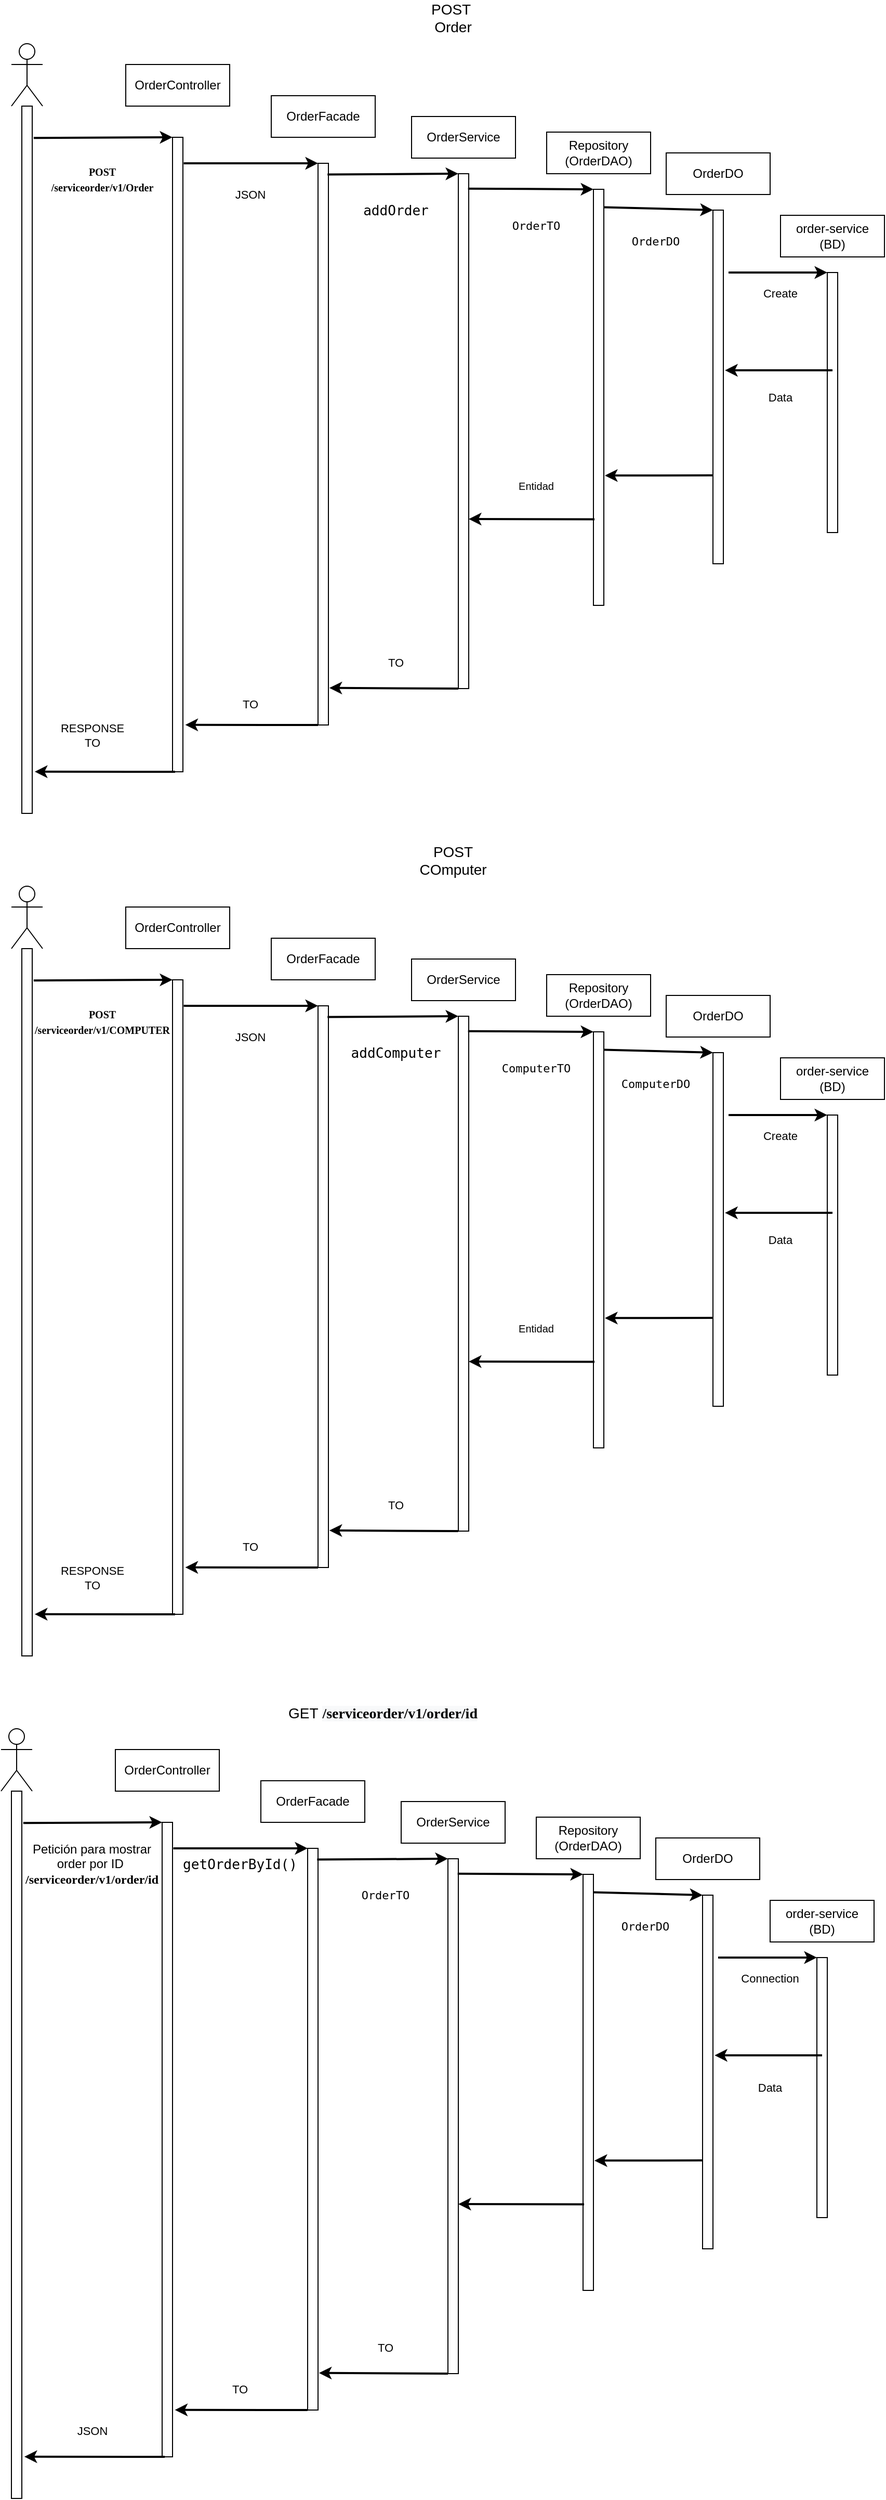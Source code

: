 <mxfile version="20.2.3" type="device"><diagram id="8ZpgHjLMIL7VpY8m7ZB4" name="Página-1"><mxGraphModel dx="1354" dy="3200" grid="1" gridSize="10" guides="1" tooltips="1" connect="1" arrows="1" fold="1" page="1" pageScale="1" pageWidth="827" pageHeight="1169" math="0" shadow="0"><root><mxCell id="0"/><mxCell id="1" parent="0"/><mxCell id="EOlmgWYo8iE0dr4lw4zl-1" value="" style="shape=umlActor;verticalLabelPosition=bottom;verticalAlign=top;html=1;outlineConnect=0;" parent="1" vertex="1"><mxGeometry y="100" width="30" height="60" as="geometry"/></mxCell><mxCell id="EOlmgWYo8iE0dr4lw4zl-4" value="" style="rounded=0;whiteSpace=wrap;html=1;" parent="1" vertex="1"><mxGeometry x="10" y="160" width="10" height="680" as="geometry"/></mxCell><mxCell id="EOlmgWYo8iE0dr4lw4zl-5" value="OrderFacade" style="rounded=0;whiteSpace=wrap;html=1;" parent="1" vertex="1"><mxGeometry x="250" y="150" width="100" height="40" as="geometry"/></mxCell><mxCell id="EOlmgWYo8iE0dr4lw4zl-7" value="OrderController" style="rounded=0;whiteSpace=wrap;html=1;" parent="1" vertex="1"><mxGeometry x="110" y="120" width="100" height="40" as="geometry"/></mxCell><mxCell id="EOlmgWYo8iE0dr4lw4zl-8" value="OrderService" style="rounded=0;whiteSpace=wrap;html=1;" parent="1" vertex="1"><mxGeometry x="385" y="170" width="100" height="40" as="geometry"/></mxCell><mxCell id="EOlmgWYo8iE0dr4lw4zl-9" value="Repository&lt;br&gt;(OrderDAO)" style="rounded=0;whiteSpace=wrap;html=1;" parent="1" vertex="1"><mxGeometry x="515" y="185" width="100" height="40" as="geometry"/></mxCell><mxCell id="EOlmgWYo8iE0dr4lw4zl-10" value="" style="rounded=0;whiteSpace=wrap;html=1;" parent="1" vertex="1"><mxGeometry x="155" y="190" width="10" height="610" as="geometry"/></mxCell><mxCell id="EOlmgWYo8iE0dr4lw4zl-11" value="" style="endArrow=classic;html=1;rounded=0;strokeWidth=2;exitX=1.139;exitY=0.045;exitDx=0;exitDy=0;exitPerimeter=0;entryX=0;entryY=0;entryDx=0;entryDy=0;" parent="1" source="EOlmgWYo8iE0dr4lw4zl-4" target="EOlmgWYo8iE0dr4lw4zl-10" edge="1"><mxGeometry width="50" height="50" relative="1" as="geometry"><mxPoint x="70" y="190" as="sourcePoint"/><mxPoint x="120" y="190" as="targetPoint"/></mxGeometry></mxCell><mxCell id="EOlmgWYo8iE0dr4lw4zl-12" value="Petición para mostrar order por ID&amp;nbsp;&lt;br&gt;&lt;font style=&quot;font-size: 12px;&quot;&gt;&lt;span style=&quot;font-family: &amp;quot;Calibri Light&amp;quot;; font-weight: bold;&quot;&gt;/&lt;/span&gt;&lt;span style=&quot;font-family: &amp;quot;Calibri Light&amp;quot;; font-weight: bold;&quot;&gt;serviceorder&lt;/span&gt;&lt;span style=&quot;font-family: &amp;quot;Calibri Light&amp;quot;; font-weight: bold;&quot;&gt;/v1/order/id&lt;/span&gt;&lt;/font&gt;" style="text;html=1;strokeColor=none;fillColor=none;align=center;verticalAlign=middle;whiteSpace=wrap;rounded=0;" parent="1" vertex="1"><mxGeometry x="25" y="200" width="125" height="60" as="geometry"/></mxCell><mxCell id="EOlmgWYo8iE0dr4lw4zl-14" value="" style="rounded=0;whiteSpace=wrap;html=1;" parent="1" vertex="1"><mxGeometry x="295" y="215" width="10" height="540" as="geometry"/></mxCell><mxCell id="2KI3qimDx-WXT9lfmWSO-1" value="" style="rounded=0;whiteSpace=wrap;html=1;" parent="1" vertex="1"><mxGeometry x="430" y="225" width="10" height="495" as="geometry"/></mxCell><mxCell id="2KI3qimDx-WXT9lfmWSO-2" value="" style="endArrow=classic;html=1;rounded=0;strokeWidth=2;entryX=0;entryY=0;entryDx=0;entryDy=0;exitX=1.08;exitY=0.041;exitDx=0;exitDy=0;exitPerimeter=0;" parent="1" source="EOlmgWYo8iE0dr4lw4zl-10" target="EOlmgWYo8iE0dr4lw4zl-14" edge="1"><mxGeometry width="50" height="50" relative="1" as="geometry"><mxPoint x="200" y="200" as="sourcePoint"/><mxPoint x="250" y="220" as="targetPoint"/></mxGeometry></mxCell><mxCell id="2KI3qimDx-WXT9lfmWSO-3" value="&lt;pre style=&quot;font-family: &amp;quot;JetBrains Mono&amp;quot;, monospace; font-size: 9.8pt;&quot;&gt;&lt;span style=&quot;background-color: rgb(255, 255, 255);&quot;&gt;getOrderById()&lt;/span&gt;&lt;/pre&gt;" style="text;html=1;strokeColor=none;fillColor=none;align=center;verticalAlign=middle;whiteSpace=wrap;rounded=0;" parent="1" vertex="1"><mxGeometry x="200" y="215" width="60" height="30" as="geometry"/></mxCell><mxCell id="2KI3qimDx-WXT9lfmWSO-4" value="&lt;pre style=&quot;font-family: &amp;quot;JetBrains Mono&amp;quot;, monospace;&quot;&gt;&lt;pre style=&quot;font-family: &amp;quot;JetBrains Mono&amp;quot;, monospace;&quot;&gt;&lt;span style=&quot;background-color: rgb(255, 255, 255);&quot;&gt;&lt;font style=&quot;font-size: 11px;&quot;&gt;OrderTO&lt;/font&gt;&lt;/span&gt;&lt;/pre&gt;&lt;/pre&gt;" style="text;html=1;strokeColor=none;fillColor=none;align=center;verticalAlign=middle;whiteSpace=wrap;rounded=0;" parent="1" vertex="1"><mxGeometry x="340" y="245" width="60" height="30" as="geometry"/></mxCell><mxCell id="2KI3qimDx-WXT9lfmWSO-5" value="" style="endArrow=classic;html=1;rounded=0;strokeWidth=2;entryX=0;entryY=0;entryDx=0;entryDy=0;exitX=0.914;exitY=0.02;exitDx=0;exitDy=0;exitPerimeter=0;" parent="1" source="EOlmgWYo8iE0dr4lw4zl-14" target="2KI3qimDx-WXT9lfmWSO-1" edge="1"><mxGeometry width="50" height="50" relative="1" as="geometry"><mxPoint x="390" y="190" as="sourcePoint"/><mxPoint x="410" y="180" as="targetPoint"/></mxGeometry></mxCell><mxCell id="2KI3qimDx-WXT9lfmWSO-6" value="" style="rounded=0;whiteSpace=wrap;html=1;" parent="1" vertex="1"><mxGeometry x="560" y="240" width="10" height="400" as="geometry"/></mxCell><mxCell id="2KI3qimDx-WXT9lfmWSO-7" value="" style="endArrow=classic;html=1;rounded=0;strokeWidth=2;exitX=0.933;exitY=0.029;exitDx=0;exitDy=0;exitPerimeter=0;entryX=0;entryY=0;entryDx=0;entryDy=0;" parent="1" source="2KI3qimDx-WXT9lfmWSO-1" target="2KI3qimDx-WXT9lfmWSO-6" edge="1"><mxGeometry width="50" height="50" relative="1" as="geometry"><mxPoint x="460.0" y="210.0" as="sourcePoint"/><mxPoint x="560" y="220" as="targetPoint"/></mxGeometry></mxCell><mxCell id="2KI3qimDx-WXT9lfmWSO-8" value="&lt;pre style=&quot;font-family: &amp;quot;JetBrains Mono&amp;quot;, monospace;&quot;&gt;&lt;pre style=&quot;font-family: &amp;quot;JetBrains Mono&amp;quot;, monospace;&quot;&gt;&lt;span style=&quot;background-color: rgb(255, 255, 255);&quot;&gt;&lt;font style=&quot;font-size: 11px;&quot;&gt;OrderDO&lt;/font&gt;&lt;/span&gt;&lt;/pre&gt;&lt;/pre&gt;" style="text;html=1;strokeColor=none;fillColor=none;align=center;verticalAlign=middle;whiteSpace=wrap;rounded=0;" parent="1" vertex="1"><mxGeometry x="590" y="275" width="60" height="30" as="geometry"/></mxCell><mxCell id="2KI3qimDx-WXT9lfmWSO-9" value="OrderDO" style="rounded=0;whiteSpace=wrap;html=1;" parent="1" vertex="1"><mxGeometry x="630" y="205" width="100" height="40" as="geometry"/></mxCell><mxCell id="2KI3qimDx-WXT9lfmWSO-10" value="" style="rounded=0;whiteSpace=wrap;html=1;" parent="1" vertex="1"><mxGeometry x="675" y="260" width="10" height="340" as="geometry"/></mxCell><mxCell id="2KI3qimDx-WXT9lfmWSO-11" value="" style="endArrow=classic;html=1;rounded=0;strokeWidth=2;exitX=1.02;exitY=0.043;exitDx=0;exitDy=0;exitPerimeter=0;entryX=0;entryY=0;entryDx=0;entryDy=0;" parent="1" source="2KI3qimDx-WXT9lfmWSO-6" target="2KI3qimDx-WXT9lfmWSO-10" edge="1"><mxGeometry width="50" height="50" relative="1" as="geometry"><mxPoint x="570.0" y="240.0" as="sourcePoint"/><mxPoint x="670" y="239" as="targetPoint"/></mxGeometry></mxCell><mxCell id="2KI3qimDx-WXT9lfmWSO-14" value="order-service&lt;br&gt;(BD)" style="rounded=0;whiteSpace=wrap;html=1;" parent="1" vertex="1"><mxGeometry x="740" y="265" width="100" height="40" as="geometry"/></mxCell><mxCell id="2KI3qimDx-WXT9lfmWSO-15" value="" style="rounded=0;whiteSpace=wrap;html=1;" parent="1" vertex="1"><mxGeometry x="785" y="320" width="10" height="250" as="geometry"/></mxCell><mxCell id="2KI3qimDx-WXT9lfmWSO-16" value="" style="endArrow=classic;html=1;rounded=0;strokeWidth=2;entryX=0;entryY=0;entryDx=0;entryDy=0;" parent="1" target="2KI3qimDx-WXT9lfmWSO-15" edge="1"><mxGeometry width="50" height="50" relative="1" as="geometry"><mxPoint x="690" y="320" as="sourcePoint"/><mxPoint x="889.8" y="330.65" as="targetPoint"/></mxGeometry></mxCell><mxCell id="2KI3qimDx-WXT9lfmWSO-17" value="Connection" style="text;html=1;strokeColor=none;fillColor=none;align=center;verticalAlign=middle;whiteSpace=wrap;rounded=0;labelBackgroundColor=#FFFFFF;fontSize=11;fontColor=#000000;" parent="1" vertex="1"><mxGeometry x="710" y="330" width="60" height="20" as="geometry"/></mxCell><mxCell id="2KI3qimDx-WXT9lfmWSO-19" value="" style="endArrow=classic;html=1;rounded=0;strokeWidth=2;entryX=1.159;entryY=0.453;entryDx=0;entryDy=0;entryPerimeter=0;" parent="1" target="2KI3qimDx-WXT9lfmWSO-10" edge="1"><mxGeometry width="50" height="50" relative="1" as="geometry"><mxPoint x="790" y="414" as="sourcePoint"/><mxPoint x="730" y="400" as="targetPoint"/></mxGeometry></mxCell><mxCell id="2KI3qimDx-WXT9lfmWSO-20" value="Data" style="text;html=1;strokeColor=none;fillColor=none;align=center;verticalAlign=middle;whiteSpace=wrap;rounded=0;labelBackgroundColor=#FFFFFF;fontSize=11;fontColor=#000000;" parent="1" vertex="1"><mxGeometry x="710" y="430" width="60" height="30" as="geometry"/></mxCell><mxCell id="2KI3qimDx-WXT9lfmWSO-21" value="" style="endArrow=classic;html=1;rounded=0;strokeWidth=2;exitX=0.25;exitY=1;exitDx=0;exitDy=0;entryX=1.245;entryY=0.941;entryDx=0;entryDy=0;entryPerimeter=0;" parent="1" source="EOlmgWYo8iE0dr4lw4zl-10" target="EOlmgWYo8iE0dr4lw4zl-4" edge="1"><mxGeometry width="50" height="50" relative="1" as="geometry"><mxPoint x="136.92" y="771.04" as="sourcePoint"/><mxPoint x="38.09" y="770" as="targetPoint"/></mxGeometry></mxCell><mxCell id="2KI3qimDx-WXT9lfmWSO-22" value="JSON" style="text;html=1;strokeColor=none;fillColor=none;align=center;verticalAlign=middle;whiteSpace=wrap;rounded=0;labelBackgroundColor=#FFFFFF;fontSize=11;fontColor=#000000;" parent="1" vertex="1"><mxGeometry x="57.5" y="760" width="60" height="30" as="geometry"/></mxCell><mxCell id="2KI3qimDx-WXT9lfmWSO-23" value="" style="endArrow=classic;html=1;rounded=0;strokeWidth=2;exitX=0;exitY=1;exitDx=0;exitDy=0;entryX=1.228;entryY=0.926;entryDx=0;entryDy=0;entryPerimeter=0;" parent="1" source="EOlmgWYo8iE0dr4lw4zl-14" target="EOlmgWYo8iE0dr4lw4zl-10" edge="1"><mxGeometry width="50" height="50" relative="1" as="geometry"><mxPoint x="285.05" y="730.12" as="sourcePoint"/><mxPoint x="280" y="790" as="targetPoint"/></mxGeometry></mxCell><mxCell id="2KI3qimDx-WXT9lfmWSO-24" value="TO" style="text;html=1;strokeColor=none;fillColor=none;align=center;verticalAlign=middle;whiteSpace=wrap;rounded=0;labelBackgroundColor=#FFFFFF;fontSize=11;fontColor=#000000;" parent="1" vertex="1"><mxGeometry x="200" y="720" width="60" height="30" as="geometry"/></mxCell><mxCell id="2KI3qimDx-WXT9lfmWSO-25" value="" style="endArrow=classic;html=1;rounded=0;strokeWidth=2;exitX=0;exitY=1;exitDx=0;exitDy=0;entryX=1.09;entryY=0.934;entryDx=0;entryDy=0;entryPerimeter=0;" parent="1" source="2KI3qimDx-WXT9lfmWSO-1" target="EOlmgWYo8iE0dr4lw4zl-14" edge="1"><mxGeometry width="50" height="50" relative="1" as="geometry"><mxPoint x="457.72" y="730.14" as="sourcePoint"/><mxPoint x="330.0" y="730.0" as="targetPoint"/></mxGeometry></mxCell><mxCell id="2KI3qimDx-WXT9lfmWSO-26" value="TO" style="text;html=1;strokeColor=none;fillColor=none;align=center;verticalAlign=middle;whiteSpace=wrap;rounded=0;labelBackgroundColor=#FFFFFF;fontSize=11;fontColor=#000000;" parent="1" vertex="1"><mxGeometry x="340" y="680" width="60" height="30" as="geometry"/></mxCell><mxCell id="2KI3qimDx-WXT9lfmWSO-27" value="" style="endArrow=classic;html=1;rounded=0;strokeWidth=2;entryX=1.1;entryY=0.688;entryDx=0;entryDy=0;entryPerimeter=0;exitX=0;exitY=0.75;exitDx=0;exitDy=0;" parent="1" source="2KI3qimDx-WXT9lfmWSO-10" target="2KI3qimDx-WXT9lfmWSO-6" edge="1"><mxGeometry width="50" height="50" relative="1" as="geometry"><mxPoint x="643.41" y="429" as="sourcePoint"/><mxPoint x="540.0" y="429.02" as="targetPoint"/></mxGeometry></mxCell><mxCell id="2KI3qimDx-WXT9lfmWSO-28" value="" style="endArrow=classic;html=1;rounded=0;strokeWidth=2;exitX=0.1;exitY=0.793;exitDx=0;exitDy=0;exitPerimeter=0;" parent="1" source="2KI3qimDx-WXT9lfmWSO-6" edge="1"><mxGeometry width="50" height="50" relative="1" as="geometry"><mxPoint x="544" y="560" as="sourcePoint"/><mxPoint x="440" y="557" as="targetPoint"/></mxGeometry></mxCell><mxCell id="2KI3qimDx-WXT9lfmWSO-29" value="" style="shape=umlActor;verticalLabelPosition=bottom;verticalAlign=top;html=1;outlineConnect=0;" parent="1" vertex="1"><mxGeometry x="10" y="-710" width="30" height="60" as="geometry"/></mxCell><mxCell id="2KI3qimDx-WXT9lfmWSO-30" value="" style="rounded=0;whiteSpace=wrap;html=1;" parent="1" vertex="1"><mxGeometry x="20" y="-650" width="10" height="680" as="geometry"/></mxCell><mxCell id="2KI3qimDx-WXT9lfmWSO-31" value="OrderFacade" style="rounded=0;whiteSpace=wrap;html=1;" parent="1" vertex="1"><mxGeometry x="260" y="-660" width="100" height="40" as="geometry"/></mxCell><mxCell id="2KI3qimDx-WXT9lfmWSO-32" value="OrderController" style="rounded=0;whiteSpace=wrap;html=1;" parent="1" vertex="1"><mxGeometry x="120" y="-690" width="100" height="40" as="geometry"/></mxCell><mxCell id="2KI3qimDx-WXT9lfmWSO-33" value="OrderService" style="rounded=0;whiteSpace=wrap;html=1;" parent="1" vertex="1"><mxGeometry x="395" y="-640" width="100" height="40" as="geometry"/></mxCell><mxCell id="2KI3qimDx-WXT9lfmWSO-34" value="Repository&lt;br&gt;(OrderDAO)" style="rounded=0;whiteSpace=wrap;html=1;" parent="1" vertex="1"><mxGeometry x="525" y="-625" width="100" height="40" as="geometry"/></mxCell><mxCell id="2KI3qimDx-WXT9lfmWSO-35" value="" style="rounded=0;whiteSpace=wrap;html=1;" parent="1" vertex="1"><mxGeometry x="165" y="-620" width="10" height="610" as="geometry"/></mxCell><mxCell id="2KI3qimDx-WXT9lfmWSO-36" value="" style="endArrow=classic;html=1;rounded=0;strokeWidth=2;exitX=1.139;exitY=0.045;exitDx=0;exitDy=0;exitPerimeter=0;entryX=0;entryY=0;entryDx=0;entryDy=0;" parent="1" source="2KI3qimDx-WXT9lfmWSO-30" target="2KI3qimDx-WXT9lfmWSO-35" edge="1"><mxGeometry width="50" height="50" relative="1" as="geometry"><mxPoint x="80" y="-620" as="sourcePoint"/><mxPoint x="130" y="-620" as="targetPoint"/></mxGeometry></mxCell><mxCell id="2KI3qimDx-WXT9lfmWSO-37" value="&lt;font style=&quot;font-size: 10px;&quot;&gt;&lt;font style=&quot;font-size: 10px;&quot; face=&quot;Calibri Light&quot;&gt;&lt;b&gt;POST /&lt;/b&gt;&lt;/font&gt;&lt;span style=&quot;font-family: &amp;quot;Calibri Light&amp;quot;; font-weight: bold;&quot;&gt;serviceorder&lt;/span&gt;&lt;span style=&quot;font-family: &amp;quot;Calibri Light&amp;quot;; font-weight: bold;&quot;&gt;/v1/COMPUTER&lt;/span&gt;&lt;/font&gt;" style="text;html=1;strokeColor=none;fillColor=none;align=center;verticalAlign=middle;whiteSpace=wrap;rounded=0;" parent="1" vertex="1"><mxGeometry x="35" y="-610" width="125" height="60" as="geometry"/></mxCell><mxCell id="2KI3qimDx-WXT9lfmWSO-38" value="" style="rounded=0;whiteSpace=wrap;html=1;" parent="1" vertex="1"><mxGeometry x="305" y="-595" width="10" height="540" as="geometry"/></mxCell><mxCell id="2KI3qimDx-WXT9lfmWSO-39" value="" style="rounded=0;whiteSpace=wrap;html=1;" parent="1" vertex="1"><mxGeometry x="440" y="-585" width="10" height="495" as="geometry"/></mxCell><mxCell id="2KI3qimDx-WXT9lfmWSO-40" value="" style="endArrow=classic;html=1;rounded=0;strokeWidth=2;entryX=0;entryY=0;entryDx=0;entryDy=0;exitX=1.08;exitY=0.041;exitDx=0;exitDy=0;exitPerimeter=0;" parent="1" source="2KI3qimDx-WXT9lfmWSO-35" target="2KI3qimDx-WXT9lfmWSO-38" edge="1"><mxGeometry width="50" height="50" relative="1" as="geometry"><mxPoint x="210" y="-610" as="sourcePoint"/><mxPoint x="260" y="-590" as="targetPoint"/></mxGeometry></mxCell><mxCell id="2KI3qimDx-WXT9lfmWSO-41" value="&lt;pre style=&quot;font-family: &amp;quot;JetBrains Mono&amp;quot;, monospace; font-size: 9.8pt;&quot;&gt;&lt;span style=&quot;background-color: rgb(255, 255, 255);&quot;&gt;addComputer&lt;/span&gt;&lt;/pre&gt;" style="text;html=1;strokeColor=none;fillColor=none;align=center;verticalAlign=middle;whiteSpace=wrap;rounded=0;" parent="1" vertex="1"><mxGeometry x="350" y="-565" width="60" height="30" as="geometry"/></mxCell><mxCell id="2KI3qimDx-WXT9lfmWSO-42" value="&lt;pre style=&quot;font-family: &amp;quot;JetBrains Mono&amp;quot;, monospace;&quot;&gt;&lt;pre style=&quot;font-family: &amp;quot;JetBrains Mono&amp;quot;, monospace;&quot;&gt;&lt;span style=&quot;background-color: rgb(255, 255, 255);&quot;&gt;&lt;font style=&quot;font-size: 11px;&quot;&gt;ComputerTO&lt;/font&gt;&lt;/span&gt;&lt;/pre&gt;&lt;/pre&gt;" style="text;html=1;strokeColor=none;fillColor=none;align=center;verticalAlign=middle;whiteSpace=wrap;rounded=0;" parent="1" vertex="1"><mxGeometry x="485" y="-550" width="60" height="30" as="geometry"/></mxCell><mxCell id="2KI3qimDx-WXT9lfmWSO-43" value="" style="endArrow=classic;html=1;rounded=0;strokeWidth=2;entryX=0;entryY=0;entryDx=0;entryDy=0;exitX=0.914;exitY=0.02;exitDx=0;exitDy=0;exitPerimeter=0;" parent="1" source="2KI3qimDx-WXT9lfmWSO-38" target="2KI3qimDx-WXT9lfmWSO-39" edge="1"><mxGeometry width="50" height="50" relative="1" as="geometry"><mxPoint x="400" y="-620" as="sourcePoint"/><mxPoint x="420" y="-630" as="targetPoint"/></mxGeometry></mxCell><mxCell id="2KI3qimDx-WXT9lfmWSO-44" value="" style="rounded=0;whiteSpace=wrap;html=1;" parent="1" vertex="1"><mxGeometry x="570" y="-570" width="10" height="400" as="geometry"/></mxCell><mxCell id="2KI3qimDx-WXT9lfmWSO-45" value="" style="endArrow=classic;html=1;rounded=0;strokeWidth=2;exitX=0.933;exitY=0.029;exitDx=0;exitDy=0;exitPerimeter=0;entryX=0;entryY=0;entryDx=0;entryDy=0;" parent="1" source="2KI3qimDx-WXT9lfmWSO-39" target="2KI3qimDx-WXT9lfmWSO-44" edge="1"><mxGeometry width="50" height="50" relative="1" as="geometry"><mxPoint x="470.0" y="-600" as="sourcePoint"/><mxPoint x="570" y="-590" as="targetPoint"/></mxGeometry></mxCell><mxCell id="2KI3qimDx-WXT9lfmWSO-46" value="&lt;pre style=&quot;font-family: &amp;quot;JetBrains Mono&amp;quot;, monospace;&quot;&gt;&lt;pre style=&quot;font-family: &amp;quot;JetBrains Mono&amp;quot;, monospace;&quot;&gt;&lt;span style=&quot;background-color: rgb(255, 255, 255);&quot;&gt;&lt;font style=&quot;font-size: 11px;&quot;&gt;ComputerDO&lt;/font&gt;&lt;/span&gt;&lt;/pre&gt;&lt;/pre&gt;" style="text;html=1;strokeColor=none;fillColor=none;align=center;verticalAlign=middle;whiteSpace=wrap;rounded=0;" parent="1" vertex="1"><mxGeometry x="600" y="-535" width="60" height="30" as="geometry"/></mxCell><mxCell id="2KI3qimDx-WXT9lfmWSO-47" value="OrderDO" style="rounded=0;whiteSpace=wrap;html=1;" parent="1" vertex="1"><mxGeometry x="640" y="-605" width="100" height="40" as="geometry"/></mxCell><mxCell id="2KI3qimDx-WXT9lfmWSO-48" value="" style="rounded=0;whiteSpace=wrap;html=1;" parent="1" vertex="1"><mxGeometry x="685" y="-550" width="10" height="340" as="geometry"/></mxCell><mxCell id="2KI3qimDx-WXT9lfmWSO-49" value="" style="endArrow=classic;html=1;rounded=0;strokeWidth=2;exitX=1.02;exitY=0.043;exitDx=0;exitDy=0;exitPerimeter=0;entryX=0;entryY=0;entryDx=0;entryDy=0;" parent="1" source="2KI3qimDx-WXT9lfmWSO-44" target="2KI3qimDx-WXT9lfmWSO-48" edge="1"><mxGeometry width="50" height="50" relative="1" as="geometry"><mxPoint x="580.0" y="-570" as="sourcePoint"/><mxPoint x="680" y="-571" as="targetPoint"/></mxGeometry></mxCell><mxCell id="2KI3qimDx-WXT9lfmWSO-50" value="order-service&lt;br&gt;(BD)" style="rounded=0;whiteSpace=wrap;html=1;" parent="1" vertex="1"><mxGeometry x="750" y="-545" width="100" height="40" as="geometry"/></mxCell><mxCell id="2KI3qimDx-WXT9lfmWSO-51" value="" style="rounded=0;whiteSpace=wrap;html=1;" parent="1" vertex="1"><mxGeometry x="795" y="-490" width="10" height="250" as="geometry"/></mxCell><mxCell id="2KI3qimDx-WXT9lfmWSO-52" value="" style="endArrow=classic;html=1;rounded=0;strokeWidth=2;entryX=0;entryY=0;entryDx=0;entryDy=0;" parent="1" target="2KI3qimDx-WXT9lfmWSO-51" edge="1"><mxGeometry width="50" height="50" relative="1" as="geometry"><mxPoint x="700" y="-490" as="sourcePoint"/><mxPoint x="899.8" y="-479.35" as="targetPoint"/></mxGeometry></mxCell><mxCell id="2KI3qimDx-WXT9lfmWSO-53" value="Create" style="text;html=1;strokeColor=none;fillColor=none;align=center;verticalAlign=middle;whiteSpace=wrap;rounded=0;labelBackgroundColor=#FFFFFF;fontSize=11;fontColor=#000000;" parent="1" vertex="1"><mxGeometry x="720" y="-480" width="60" height="20" as="geometry"/></mxCell><mxCell id="2KI3qimDx-WXT9lfmWSO-54" value="" style="endArrow=classic;html=1;rounded=0;strokeWidth=2;entryX=1.159;entryY=0.453;entryDx=0;entryDy=0;entryPerimeter=0;" parent="1" target="2KI3qimDx-WXT9lfmWSO-48" edge="1"><mxGeometry width="50" height="50" relative="1" as="geometry"><mxPoint x="800" y="-396" as="sourcePoint"/><mxPoint x="740" y="-410" as="targetPoint"/></mxGeometry></mxCell><mxCell id="2KI3qimDx-WXT9lfmWSO-55" value="Data" style="text;html=1;strokeColor=none;fillColor=none;align=center;verticalAlign=middle;whiteSpace=wrap;rounded=0;labelBackgroundColor=#FFFFFF;fontSize=11;fontColor=#000000;" parent="1" vertex="1"><mxGeometry x="720" y="-385" width="60" height="30" as="geometry"/></mxCell><mxCell id="2KI3qimDx-WXT9lfmWSO-56" value="" style="endArrow=classic;html=1;rounded=0;strokeWidth=2;exitX=0.25;exitY=1;exitDx=0;exitDy=0;entryX=1.245;entryY=0.941;entryDx=0;entryDy=0;entryPerimeter=0;" parent="1" source="2KI3qimDx-WXT9lfmWSO-35" target="2KI3qimDx-WXT9lfmWSO-30" edge="1"><mxGeometry width="50" height="50" relative="1" as="geometry"><mxPoint x="146.92" y="-38.96" as="sourcePoint"/><mxPoint x="48.09" y="-40" as="targetPoint"/></mxGeometry></mxCell><mxCell id="2KI3qimDx-WXT9lfmWSO-57" value="JSON" style="text;html=1;strokeColor=none;fillColor=none;align=center;verticalAlign=middle;whiteSpace=wrap;rounded=0;labelBackgroundColor=#FFFFFF;fontSize=11;fontColor=#000000;" parent="1" vertex="1"><mxGeometry x="210" y="-580" width="60" height="30" as="geometry"/></mxCell><mxCell id="2KI3qimDx-WXT9lfmWSO-58" value="" style="endArrow=classic;html=1;rounded=0;strokeWidth=2;exitX=0;exitY=1;exitDx=0;exitDy=0;entryX=1.228;entryY=0.926;entryDx=0;entryDy=0;entryPerimeter=0;" parent="1" source="2KI3qimDx-WXT9lfmWSO-38" target="2KI3qimDx-WXT9lfmWSO-35" edge="1"><mxGeometry width="50" height="50" relative="1" as="geometry"><mxPoint x="295.05" y="-79.88" as="sourcePoint"/><mxPoint x="290" y="-20" as="targetPoint"/></mxGeometry></mxCell><mxCell id="2KI3qimDx-WXT9lfmWSO-59" value="TO" style="text;html=1;strokeColor=none;fillColor=none;align=center;verticalAlign=middle;whiteSpace=wrap;rounded=0;labelBackgroundColor=#FFFFFF;fontSize=11;fontColor=#000000;" parent="1" vertex="1"><mxGeometry x="210" y="-90" width="60" height="30" as="geometry"/></mxCell><mxCell id="2KI3qimDx-WXT9lfmWSO-60" value="" style="endArrow=classic;html=1;rounded=0;strokeWidth=2;exitX=0;exitY=1;exitDx=0;exitDy=0;entryX=1.09;entryY=0.934;entryDx=0;entryDy=0;entryPerimeter=0;" parent="1" source="2KI3qimDx-WXT9lfmWSO-39" target="2KI3qimDx-WXT9lfmWSO-38" edge="1"><mxGeometry width="50" height="50" relative="1" as="geometry"><mxPoint x="467.72" y="-79.86" as="sourcePoint"/><mxPoint x="340.0" y="-80.0" as="targetPoint"/></mxGeometry></mxCell><mxCell id="2KI3qimDx-WXT9lfmWSO-61" value="TO" style="text;html=1;strokeColor=none;fillColor=none;align=center;verticalAlign=middle;whiteSpace=wrap;rounded=0;labelBackgroundColor=#FFFFFF;fontSize=11;fontColor=#000000;" parent="1" vertex="1"><mxGeometry x="350" y="-130" width="60" height="30" as="geometry"/></mxCell><mxCell id="2KI3qimDx-WXT9lfmWSO-62" value="" style="endArrow=classic;html=1;rounded=0;strokeWidth=2;entryX=1.1;entryY=0.688;entryDx=0;entryDy=0;entryPerimeter=0;exitX=0;exitY=0.75;exitDx=0;exitDy=0;" parent="1" source="2KI3qimDx-WXT9lfmWSO-48" target="2KI3qimDx-WXT9lfmWSO-44" edge="1"><mxGeometry width="50" height="50" relative="1" as="geometry"><mxPoint x="653.41" y="-381" as="sourcePoint"/><mxPoint x="550.0" y="-380.98" as="targetPoint"/></mxGeometry></mxCell><mxCell id="2KI3qimDx-WXT9lfmWSO-63" value="" style="endArrow=classic;html=1;rounded=0;strokeWidth=2;exitX=0.1;exitY=0.793;exitDx=0;exitDy=0;exitPerimeter=0;" parent="1" source="2KI3qimDx-WXT9lfmWSO-44" edge="1"><mxGeometry width="50" height="50" relative="1" as="geometry"><mxPoint x="554" y="-250" as="sourcePoint"/><mxPoint x="450" y="-253" as="targetPoint"/></mxGeometry></mxCell><mxCell id="2KI3qimDx-WXT9lfmWSO-64" value="&lt;font style=&quot;font-size: 14px;&quot;&gt;GET&amp;nbsp;&lt;span style=&quot;background-color: rgb(248, 249, 250); font-family: &amp;quot;Calibri Light&amp;quot;; font-weight: bold;&quot;&gt;/&lt;/span&gt;&lt;span style=&quot;background-color: rgb(248, 249, 250); font-family: &amp;quot;Calibri Light&amp;quot;; font-weight: bold;&quot;&gt;serviceorder&lt;/span&gt;&lt;span style=&quot;background-color: rgb(248, 249, 250); font-family: &amp;quot;Calibri Light&amp;quot;; font-weight: bold;&quot;&gt;/v1/order/id&lt;/span&gt;&lt;/font&gt;" style="text;html=1;strokeColor=none;fillColor=none;align=center;verticalAlign=middle;whiteSpace=wrap;rounded=0;labelBackgroundColor=#FFFFFF;fontSize=11;fontColor=#000000;" parent="1" vertex="1"><mxGeometry x="295" y="70" width="145" height="30" as="geometry"/></mxCell><mxCell id="2KI3qimDx-WXT9lfmWSO-65" value="POST COmputer" style="text;html=1;strokeColor=none;fillColor=none;align=center;verticalAlign=middle;whiteSpace=wrap;rounded=0;labelBackgroundColor=#FFFFFF;fontSize=14;fontColor=#000000;" parent="1" vertex="1"><mxGeometry x="405" y="-750" width="60" height="30" as="geometry"/></mxCell><mxCell id="2KI3qimDx-WXT9lfmWSO-68" value="RESPONSE TO" style="text;html=1;strokeColor=none;fillColor=none;align=center;verticalAlign=middle;whiteSpace=wrap;rounded=0;labelBackgroundColor=#FFFFFF;fontSize=11;fontColor=#000000;" parent="1" vertex="1"><mxGeometry x="57.5" y="-60" width="60" height="30" as="geometry"/></mxCell><mxCell id="2KI3qimDx-WXT9lfmWSO-69" value="Entidad" style="text;html=1;strokeColor=none;fillColor=none;align=center;verticalAlign=middle;whiteSpace=wrap;rounded=0;labelBackgroundColor=#FFFFFF;fontSize=10;fontColor=#000000;" parent="1" vertex="1"><mxGeometry x="485" y="-300" width="60" height="30" as="geometry"/></mxCell><mxCell id="bnbJ3ZoP4tkk4F2vaQDw-1" value="" style="shape=umlActor;verticalLabelPosition=bottom;verticalAlign=top;html=1;outlineConnect=0;" vertex="1" parent="1"><mxGeometry x="10" y="-1520" width="30" height="60" as="geometry"/></mxCell><mxCell id="bnbJ3ZoP4tkk4F2vaQDw-2" value="" style="rounded=0;whiteSpace=wrap;html=1;" vertex="1" parent="1"><mxGeometry x="20" y="-1460" width="10" height="680" as="geometry"/></mxCell><mxCell id="bnbJ3ZoP4tkk4F2vaQDw-3" value="OrderFacade" style="rounded=0;whiteSpace=wrap;html=1;" vertex="1" parent="1"><mxGeometry x="260" y="-1470" width="100" height="40" as="geometry"/></mxCell><mxCell id="bnbJ3ZoP4tkk4F2vaQDw-4" value="OrderController" style="rounded=0;whiteSpace=wrap;html=1;" vertex="1" parent="1"><mxGeometry x="120" y="-1500" width="100" height="40" as="geometry"/></mxCell><mxCell id="bnbJ3ZoP4tkk4F2vaQDw-5" value="OrderService" style="rounded=0;whiteSpace=wrap;html=1;" vertex="1" parent="1"><mxGeometry x="395" y="-1450" width="100" height="40" as="geometry"/></mxCell><mxCell id="bnbJ3ZoP4tkk4F2vaQDw-6" value="Repository&lt;br&gt;(OrderDAO)" style="rounded=0;whiteSpace=wrap;html=1;" vertex="1" parent="1"><mxGeometry x="525" y="-1435" width="100" height="40" as="geometry"/></mxCell><mxCell id="bnbJ3ZoP4tkk4F2vaQDw-7" value="" style="rounded=0;whiteSpace=wrap;html=1;" vertex="1" parent="1"><mxGeometry x="165" y="-1430" width="10" height="610" as="geometry"/></mxCell><mxCell id="bnbJ3ZoP4tkk4F2vaQDw-8" value="" style="endArrow=classic;html=1;rounded=0;strokeWidth=2;exitX=1.139;exitY=0.045;exitDx=0;exitDy=0;exitPerimeter=0;entryX=0;entryY=0;entryDx=0;entryDy=0;" edge="1" parent="1" source="bnbJ3ZoP4tkk4F2vaQDw-2" target="bnbJ3ZoP4tkk4F2vaQDw-7"><mxGeometry width="50" height="50" relative="1" as="geometry"><mxPoint x="80" y="-1430" as="sourcePoint"/><mxPoint x="130" y="-1430" as="targetPoint"/></mxGeometry></mxCell><mxCell id="bnbJ3ZoP4tkk4F2vaQDw-9" value="&lt;font style=&quot;font-size: 10px;&quot;&gt;&lt;font style=&quot;font-size: 10px;&quot; face=&quot;Calibri Light&quot;&gt;&lt;b&gt;POST /&lt;/b&gt;&lt;/font&gt;&lt;span style=&quot;font-family: &amp;quot;Calibri Light&amp;quot;; font-weight: bold;&quot;&gt;serviceorder&lt;/span&gt;&lt;span style=&quot;font-family: &amp;quot;Calibri Light&amp;quot;; font-weight: bold;&quot;&gt;/v1/Order&lt;/span&gt;&lt;/font&gt;" style="text;html=1;strokeColor=none;fillColor=none;align=center;verticalAlign=middle;whiteSpace=wrap;rounded=0;" vertex="1" parent="1"><mxGeometry x="35" y="-1420" width="125" height="60" as="geometry"/></mxCell><mxCell id="bnbJ3ZoP4tkk4F2vaQDw-10" value="" style="rounded=0;whiteSpace=wrap;html=1;" vertex="1" parent="1"><mxGeometry x="305" y="-1405" width="10" height="540" as="geometry"/></mxCell><mxCell id="bnbJ3ZoP4tkk4F2vaQDw-11" value="" style="rounded=0;whiteSpace=wrap;html=1;" vertex="1" parent="1"><mxGeometry x="440" y="-1395" width="10" height="495" as="geometry"/></mxCell><mxCell id="bnbJ3ZoP4tkk4F2vaQDw-12" value="" style="endArrow=classic;html=1;rounded=0;strokeWidth=2;entryX=0;entryY=0;entryDx=0;entryDy=0;exitX=1.08;exitY=0.041;exitDx=0;exitDy=0;exitPerimeter=0;" edge="1" parent="1" source="bnbJ3ZoP4tkk4F2vaQDw-7" target="bnbJ3ZoP4tkk4F2vaQDw-10"><mxGeometry width="50" height="50" relative="1" as="geometry"><mxPoint x="210" y="-1420" as="sourcePoint"/><mxPoint x="260" y="-1400" as="targetPoint"/></mxGeometry></mxCell><mxCell id="bnbJ3ZoP4tkk4F2vaQDw-13" value="&lt;pre style=&quot;font-family: &amp;quot;JetBrains Mono&amp;quot;, monospace; font-size: 9.8pt;&quot;&gt;&lt;span style=&quot;background-color: rgb(255, 255, 255);&quot;&gt;addOrder&lt;/span&gt;&lt;/pre&gt;" style="text;html=1;strokeColor=none;fillColor=none;align=center;verticalAlign=middle;whiteSpace=wrap;rounded=0;" vertex="1" parent="1"><mxGeometry x="350" y="-1375" width="60" height="30" as="geometry"/></mxCell><mxCell id="bnbJ3ZoP4tkk4F2vaQDw-14" value="&lt;pre style=&quot;font-family: &amp;quot;JetBrains Mono&amp;quot;, monospace;&quot;&gt;&lt;pre style=&quot;font-family: &amp;quot;JetBrains Mono&amp;quot;, monospace;&quot;&gt;&lt;span style=&quot;background-color: rgb(255, 255, 255);&quot;&gt;&lt;font style=&quot;font-size: 11px;&quot;&gt;OrderTO&lt;/font&gt;&lt;/span&gt;&lt;/pre&gt;&lt;/pre&gt;" style="text;html=1;strokeColor=none;fillColor=none;align=center;verticalAlign=middle;whiteSpace=wrap;rounded=0;" vertex="1" parent="1"><mxGeometry x="485" y="-1360" width="60" height="30" as="geometry"/></mxCell><mxCell id="bnbJ3ZoP4tkk4F2vaQDw-15" value="" style="endArrow=classic;html=1;rounded=0;strokeWidth=2;entryX=0;entryY=0;entryDx=0;entryDy=0;exitX=0.914;exitY=0.02;exitDx=0;exitDy=0;exitPerimeter=0;" edge="1" parent="1" source="bnbJ3ZoP4tkk4F2vaQDw-10" target="bnbJ3ZoP4tkk4F2vaQDw-11"><mxGeometry width="50" height="50" relative="1" as="geometry"><mxPoint x="400" y="-1430" as="sourcePoint"/><mxPoint x="420" y="-1440" as="targetPoint"/></mxGeometry></mxCell><mxCell id="bnbJ3ZoP4tkk4F2vaQDw-16" value="" style="rounded=0;whiteSpace=wrap;html=1;" vertex="1" parent="1"><mxGeometry x="570" y="-1380" width="10" height="400" as="geometry"/></mxCell><mxCell id="bnbJ3ZoP4tkk4F2vaQDw-17" value="" style="endArrow=classic;html=1;rounded=0;strokeWidth=2;exitX=0.933;exitY=0.029;exitDx=0;exitDy=0;exitPerimeter=0;entryX=0;entryY=0;entryDx=0;entryDy=0;" edge="1" parent="1" source="bnbJ3ZoP4tkk4F2vaQDw-11" target="bnbJ3ZoP4tkk4F2vaQDw-16"><mxGeometry width="50" height="50" relative="1" as="geometry"><mxPoint x="470.0" y="-1410" as="sourcePoint"/><mxPoint x="570" y="-1400" as="targetPoint"/></mxGeometry></mxCell><mxCell id="bnbJ3ZoP4tkk4F2vaQDw-18" value="&lt;pre style=&quot;font-family: &amp;quot;JetBrains Mono&amp;quot;, monospace;&quot;&gt;&lt;pre style=&quot;font-family: &amp;quot;JetBrains Mono&amp;quot;, monospace;&quot;&gt;&lt;span style=&quot;background-color: rgb(255, 255, 255);&quot;&gt;&lt;font style=&quot;font-size: 11px;&quot;&gt;OrderDO&lt;/font&gt;&lt;/span&gt;&lt;/pre&gt;&lt;/pre&gt;" style="text;html=1;strokeColor=none;fillColor=none;align=center;verticalAlign=middle;whiteSpace=wrap;rounded=0;" vertex="1" parent="1"><mxGeometry x="600" y="-1345" width="60" height="30" as="geometry"/></mxCell><mxCell id="bnbJ3ZoP4tkk4F2vaQDw-19" value="OrderDO" style="rounded=0;whiteSpace=wrap;html=1;" vertex="1" parent="1"><mxGeometry x="640" y="-1415" width="100" height="40" as="geometry"/></mxCell><mxCell id="bnbJ3ZoP4tkk4F2vaQDw-20" value="" style="rounded=0;whiteSpace=wrap;html=1;" vertex="1" parent="1"><mxGeometry x="685" y="-1360" width="10" height="340" as="geometry"/></mxCell><mxCell id="bnbJ3ZoP4tkk4F2vaQDw-21" value="" style="endArrow=classic;html=1;rounded=0;strokeWidth=2;exitX=1.02;exitY=0.043;exitDx=0;exitDy=0;exitPerimeter=0;entryX=0;entryY=0;entryDx=0;entryDy=0;" edge="1" parent="1" source="bnbJ3ZoP4tkk4F2vaQDw-16" target="bnbJ3ZoP4tkk4F2vaQDw-20"><mxGeometry width="50" height="50" relative="1" as="geometry"><mxPoint x="580.0" y="-1380" as="sourcePoint"/><mxPoint x="680" y="-1381" as="targetPoint"/></mxGeometry></mxCell><mxCell id="bnbJ3ZoP4tkk4F2vaQDw-22" value="order-service&lt;br&gt;(BD)" style="rounded=0;whiteSpace=wrap;html=1;" vertex="1" parent="1"><mxGeometry x="750" y="-1355" width="100" height="40" as="geometry"/></mxCell><mxCell id="bnbJ3ZoP4tkk4F2vaQDw-23" value="" style="rounded=0;whiteSpace=wrap;html=1;" vertex="1" parent="1"><mxGeometry x="795" y="-1300" width="10" height="250" as="geometry"/></mxCell><mxCell id="bnbJ3ZoP4tkk4F2vaQDw-24" value="" style="endArrow=classic;html=1;rounded=0;strokeWidth=2;entryX=0;entryY=0;entryDx=0;entryDy=0;" edge="1" parent="1" target="bnbJ3ZoP4tkk4F2vaQDw-23"><mxGeometry width="50" height="50" relative="1" as="geometry"><mxPoint x="700" y="-1300" as="sourcePoint"/><mxPoint x="899.8" y="-1289.35" as="targetPoint"/></mxGeometry></mxCell><mxCell id="bnbJ3ZoP4tkk4F2vaQDw-25" value="Create" style="text;html=1;strokeColor=none;fillColor=none;align=center;verticalAlign=middle;whiteSpace=wrap;rounded=0;labelBackgroundColor=#FFFFFF;fontSize=11;fontColor=#000000;" vertex="1" parent="1"><mxGeometry x="720" y="-1290" width="60" height="20" as="geometry"/></mxCell><mxCell id="bnbJ3ZoP4tkk4F2vaQDw-26" value="" style="endArrow=classic;html=1;rounded=0;strokeWidth=2;entryX=1.159;entryY=0.453;entryDx=0;entryDy=0;entryPerimeter=0;" edge="1" parent="1" target="bnbJ3ZoP4tkk4F2vaQDw-20"><mxGeometry width="50" height="50" relative="1" as="geometry"><mxPoint x="800" y="-1206" as="sourcePoint"/><mxPoint x="740" y="-1220" as="targetPoint"/></mxGeometry></mxCell><mxCell id="bnbJ3ZoP4tkk4F2vaQDw-27" value="Data" style="text;html=1;strokeColor=none;fillColor=none;align=center;verticalAlign=middle;whiteSpace=wrap;rounded=0;labelBackgroundColor=#FFFFFF;fontSize=11;fontColor=#000000;" vertex="1" parent="1"><mxGeometry x="720" y="-1195" width="60" height="30" as="geometry"/></mxCell><mxCell id="bnbJ3ZoP4tkk4F2vaQDw-28" value="" style="endArrow=classic;html=1;rounded=0;strokeWidth=2;exitX=0.25;exitY=1;exitDx=0;exitDy=0;entryX=1.245;entryY=0.941;entryDx=0;entryDy=0;entryPerimeter=0;" edge="1" parent="1" source="bnbJ3ZoP4tkk4F2vaQDw-7" target="bnbJ3ZoP4tkk4F2vaQDw-2"><mxGeometry width="50" height="50" relative="1" as="geometry"><mxPoint x="146.92" y="-848.96" as="sourcePoint"/><mxPoint x="48.09" y="-850" as="targetPoint"/></mxGeometry></mxCell><mxCell id="bnbJ3ZoP4tkk4F2vaQDw-29" value="JSON" style="text;html=1;strokeColor=none;fillColor=none;align=center;verticalAlign=middle;whiteSpace=wrap;rounded=0;labelBackgroundColor=#FFFFFF;fontSize=11;fontColor=#000000;" vertex="1" parent="1"><mxGeometry x="210" y="-1390" width="60" height="30" as="geometry"/></mxCell><mxCell id="bnbJ3ZoP4tkk4F2vaQDw-30" value="" style="endArrow=classic;html=1;rounded=0;strokeWidth=2;exitX=0;exitY=1;exitDx=0;exitDy=0;entryX=1.228;entryY=0.926;entryDx=0;entryDy=0;entryPerimeter=0;" edge="1" parent="1" source="bnbJ3ZoP4tkk4F2vaQDw-10" target="bnbJ3ZoP4tkk4F2vaQDw-7"><mxGeometry width="50" height="50" relative="1" as="geometry"><mxPoint x="295.05" y="-889.88" as="sourcePoint"/><mxPoint x="290" y="-830" as="targetPoint"/></mxGeometry></mxCell><mxCell id="bnbJ3ZoP4tkk4F2vaQDw-31" value="TO" style="text;html=1;strokeColor=none;fillColor=none;align=center;verticalAlign=middle;whiteSpace=wrap;rounded=0;labelBackgroundColor=#FFFFFF;fontSize=11;fontColor=#000000;" vertex="1" parent="1"><mxGeometry x="210" y="-900" width="60" height="30" as="geometry"/></mxCell><mxCell id="bnbJ3ZoP4tkk4F2vaQDw-32" value="" style="endArrow=classic;html=1;rounded=0;strokeWidth=2;exitX=0;exitY=1;exitDx=0;exitDy=0;entryX=1.09;entryY=0.934;entryDx=0;entryDy=0;entryPerimeter=0;" edge="1" parent="1" source="bnbJ3ZoP4tkk4F2vaQDw-11" target="bnbJ3ZoP4tkk4F2vaQDw-10"><mxGeometry width="50" height="50" relative="1" as="geometry"><mxPoint x="467.72" y="-889.86" as="sourcePoint"/><mxPoint x="340.0" y="-890.0" as="targetPoint"/></mxGeometry></mxCell><mxCell id="bnbJ3ZoP4tkk4F2vaQDw-33" value="TO" style="text;html=1;strokeColor=none;fillColor=none;align=center;verticalAlign=middle;whiteSpace=wrap;rounded=0;labelBackgroundColor=#FFFFFF;fontSize=11;fontColor=#000000;" vertex="1" parent="1"><mxGeometry x="350" y="-940" width="60" height="30" as="geometry"/></mxCell><mxCell id="bnbJ3ZoP4tkk4F2vaQDw-34" value="" style="endArrow=classic;html=1;rounded=0;strokeWidth=2;entryX=1.1;entryY=0.688;entryDx=0;entryDy=0;entryPerimeter=0;exitX=0;exitY=0.75;exitDx=0;exitDy=0;" edge="1" parent="1" source="bnbJ3ZoP4tkk4F2vaQDw-20" target="bnbJ3ZoP4tkk4F2vaQDw-16"><mxGeometry width="50" height="50" relative="1" as="geometry"><mxPoint x="653.41" y="-1191" as="sourcePoint"/><mxPoint x="550.0" y="-1190.98" as="targetPoint"/></mxGeometry></mxCell><mxCell id="bnbJ3ZoP4tkk4F2vaQDw-35" value="" style="endArrow=classic;html=1;rounded=0;strokeWidth=2;exitX=0.1;exitY=0.793;exitDx=0;exitDy=0;exitPerimeter=0;" edge="1" parent="1" source="bnbJ3ZoP4tkk4F2vaQDw-16"><mxGeometry width="50" height="50" relative="1" as="geometry"><mxPoint x="554" y="-1060" as="sourcePoint"/><mxPoint x="450" y="-1063" as="targetPoint"/></mxGeometry></mxCell><mxCell id="bnbJ3ZoP4tkk4F2vaQDw-36" value="POST&amp;nbsp;&lt;br&gt;Order" style="text;html=1;strokeColor=none;fillColor=none;align=center;verticalAlign=middle;whiteSpace=wrap;rounded=0;labelBackgroundColor=#FFFFFF;fontSize=14;fontColor=#000000;" vertex="1" parent="1"><mxGeometry x="405" y="-1560" width="60" height="30" as="geometry"/></mxCell><mxCell id="bnbJ3ZoP4tkk4F2vaQDw-37" value="RESPONSE TO" style="text;html=1;strokeColor=none;fillColor=none;align=center;verticalAlign=middle;whiteSpace=wrap;rounded=0;labelBackgroundColor=#FFFFFF;fontSize=11;fontColor=#000000;" vertex="1" parent="1"><mxGeometry x="57.5" y="-870" width="60" height="30" as="geometry"/></mxCell><mxCell id="bnbJ3ZoP4tkk4F2vaQDw-38" value="Entidad" style="text;html=1;strokeColor=none;fillColor=none;align=center;verticalAlign=middle;whiteSpace=wrap;rounded=0;labelBackgroundColor=#FFFFFF;fontSize=10;fontColor=#000000;" vertex="1" parent="1"><mxGeometry x="485" y="-1110" width="60" height="30" as="geometry"/></mxCell></root></mxGraphModel></diagram></mxfile>